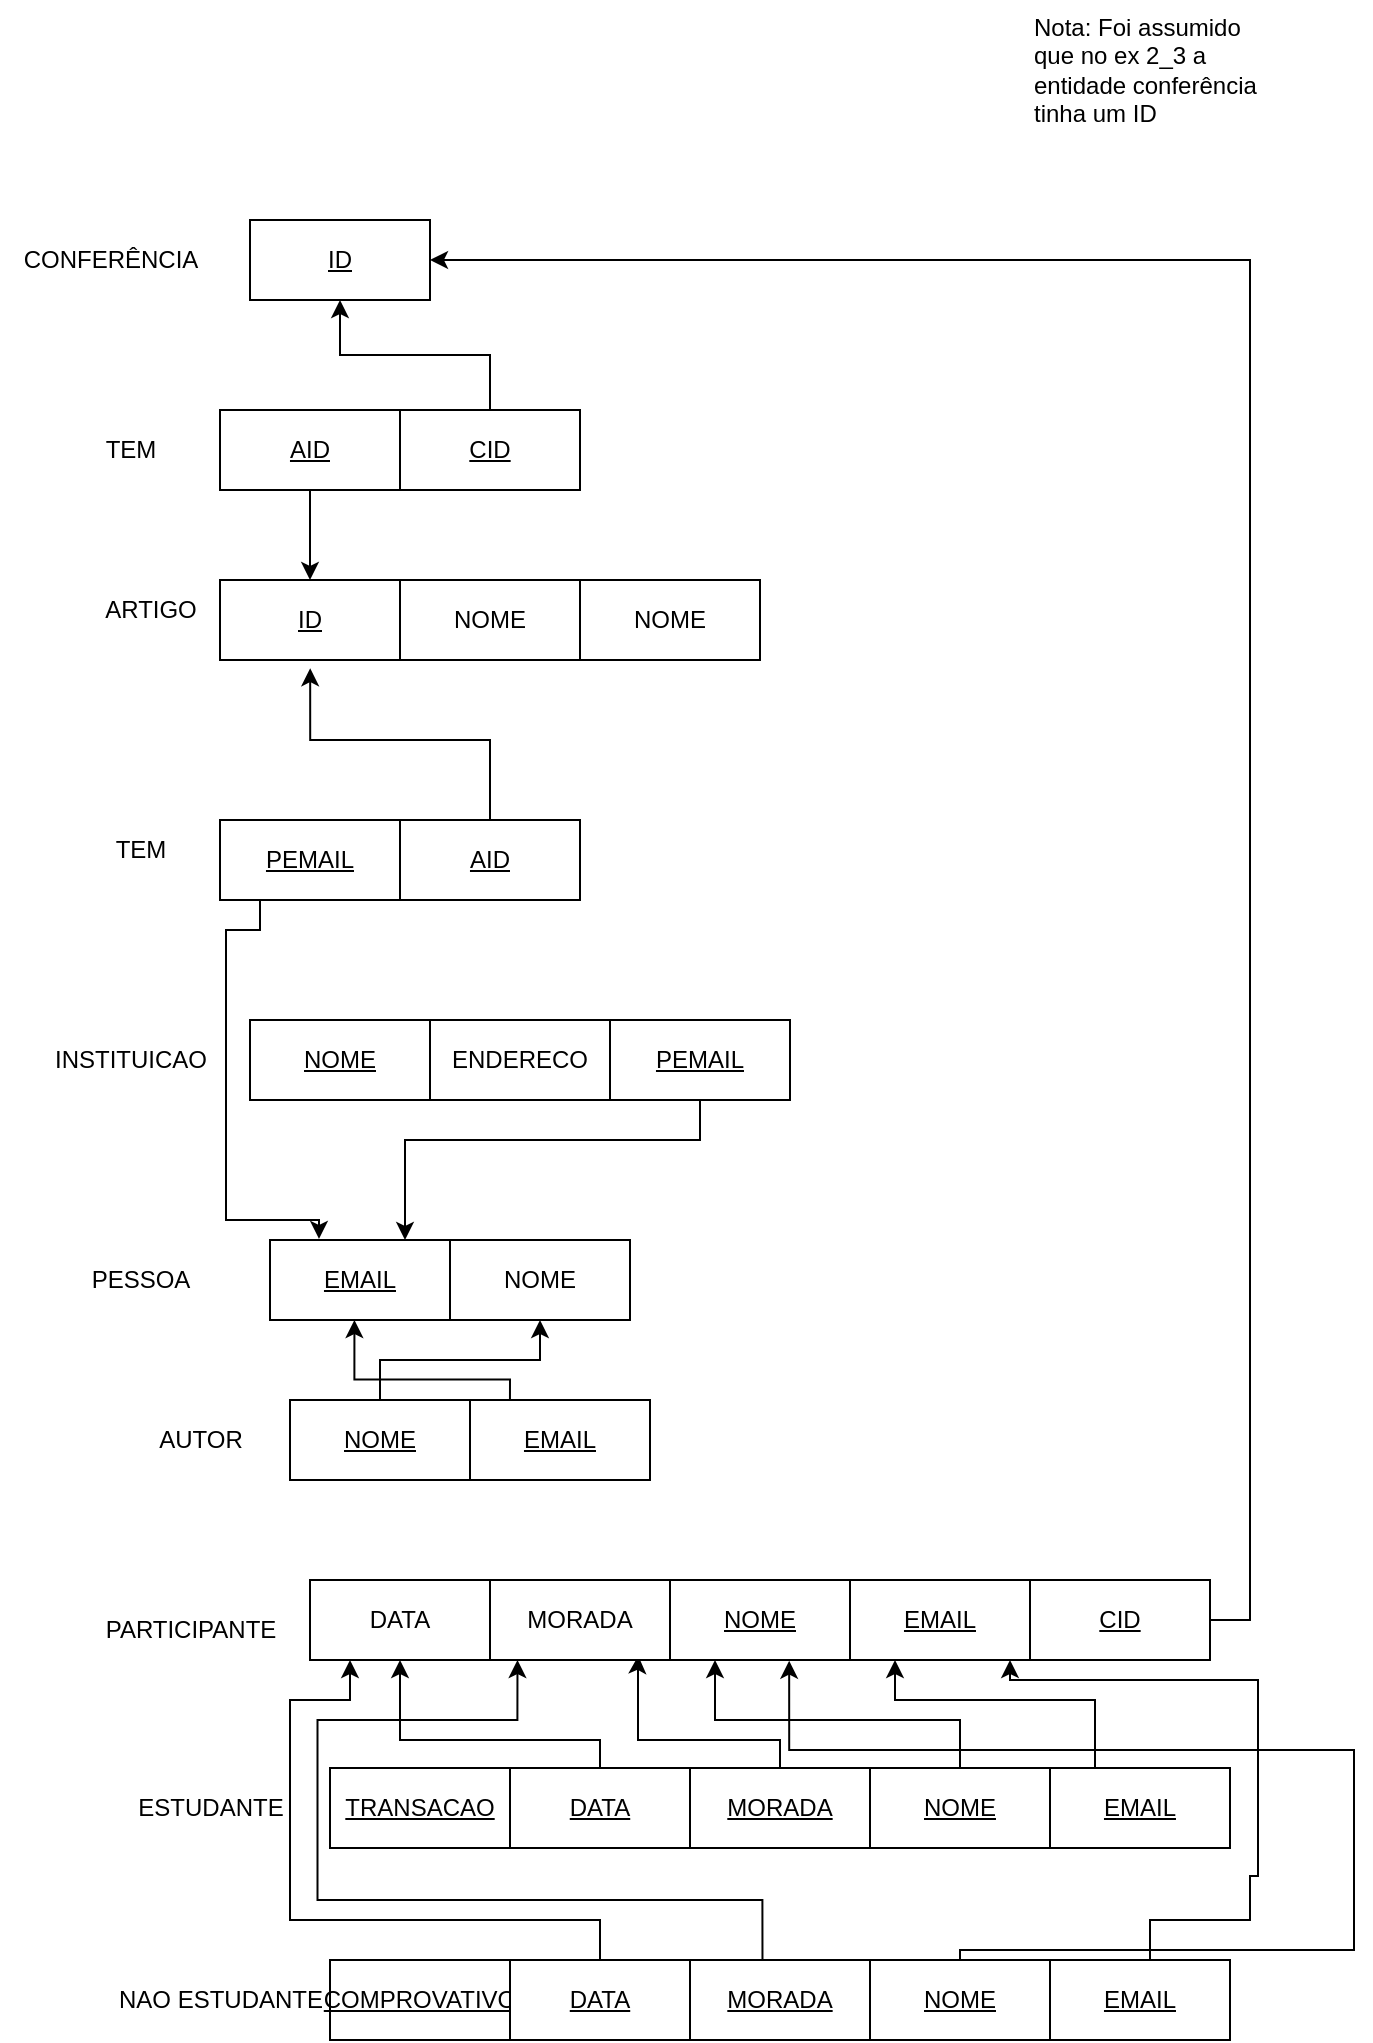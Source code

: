 <mxfile version="24.0.0" type="device">
  <diagram name="Page-1" id="-RID9Jmie92k1hYD2Okw">
    <mxGraphModel dx="1750" dy="1447" grid="1" gridSize="10" guides="1" tooltips="1" connect="1" arrows="1" fold="1" page="1" pageScale="1" pageWidth="583" pageHeight="827" math="0" shadow="0">
      <root>
        <mxCell id="0" />
        <mxCell id="1" parent="0" />
        <mxCell id="t7-kmwR76hMVSs-G2RQc-1" value="&lt;u&gt;COMPROVATIVO&lt;/u&gt;" style="rounded=0;whiteSpace=wrap;html=1;" vertex="1" parent="1">
          <mxGeometry x="90" y="510" width="90" height="40" as="geometry" />
        </mxCell>
        <mxCell id="t7-kmwR76hMVSs-G2RQc-125" style="edgeStyle=orthogonalEdgeStyle;rounded=0;orthogonalLoop=1;jettySize=auto;html=1;exitX=0.25;exitY=0;exitDx=0;exitDy=0;entryX=0;entryY=1;entryDx=0;entryDy=0;" edge="1" parent="1">
          <mxGeometry relative="1" as="geometry">
            <mxPoint x="306.24" y="510" as="sourcePoint" />
            <mxPoint x="183.74" y="360" as="targetPoint" />
            <Array as="points">
              <mxPoint x="306.74" y="480" />
              <mxPoint x="83.74" y="480" />
              <mxPoint x="83.74" y="390" />
              <mxPoint x="183.74" y="390" />
            </Array>
          </mxGeometry>
        </mxCell>
        <mxCell id="t7-kmwR76hMVSs-G2RQc-3" value="&lt;u&gt;MORADA&lt;/u&gt;" style="rounded=0;whiteSpace=wrap;html=1;" vertex="1" parent="1">
          <mxGeometry x="270" y="510" width="90" height="40" as="geometry" />
        </mxCell>
        <mxCell id="t7-kmwR76hMVSs-G2RQc-118" style="edgeStyle=orthogonalEdgeStyle;rounded=0;orthogonalLoop=1;jettySize=auto;html=1;" edge="1" parent="1" source="t7-kmwR76hMVSs-G2RQc-4">
          <mxGeometry relative="1" as="geometry">
            <mxPoint x="100" y="360" as="targetPoint" />
            <Array as="points">
              <mxPoint x="225" y="490" />
              <mxPoint x="70" y="490" />
              <mxPoint x="70" y="380" />
              <mxPoint x="100" y="380" />
            </Array>
          </mxGeometry>
        </mxCell>
        <mxCell id="t7-kmwR76hMVSs-G2RQc-4" value="&lt;u&gt;DATA&lt;/u&gt;" style="rounded=0;whiteSpace=wrap;html=1;" vertex="1" parent="1">
          <mxGeometry x="180" y="510" width="90" height="40" as="geometry" />
        </mxCell>
        <mxCell id="t7-kmwR76hMVSs-G2RQc-6" value="NAO ESTUDANTE" style="text;html=1;align=center;verticalAlign=middle;resizable=0;points=[];autosize=1;strokeColor=none;fillColor=none;" vertex="1" parent="1">
          <mxGeometry x="-25" y="515" width="120" height="30" as="geometry" />
        </mxCell>
        <mxCell id="t7-kmwR76hMVSs-G2RQc-7" value="&lt;u&gt;TRANSACAO&lt;/u&gt;" style="rounded=0;whiteSpace=wrap;html=1;" vertex="1" parent="1">
          <mxGeometry x="90" y="414" width="90" height="40" as="geometry" />
        </mxCell>
        <mxCell id="t7-kmwR76hMVSs-G2RQc-91" style="edgeStyle=orthogonalEdgeStyle;rounded=0;orthogonalLoop=1;jettySize=auto;html=1;entryX=0.824;entryY=0.948;entryDx=0;entryDy=0;exitX=0.5;exitY=0;exitDx=0;exitDy=0;entryPerimeter=0;" edge="1" parent="1" source="t7-kmwR76hMVSs-G2RQc-9" target="t7-kmwR76hMVSs-G2RQc-43">
          <mxGeometry relative="1" as="geometry">
            <mxPoint x="276.25" y="404" as="sourcePoint" />
            <mxPoint x="243.75" y="330" as="targetPoint" />
            <Array as="points">
              <mxPoint x="315" y="400" />
              <mxPoint x="244" y="400" />
              <mxPoint x="244" y="361" />
              <mxPoint x="244" y="361" />
            </Array>
          </mxGeometry>
        </mxCell>
        <mxCell id="t7-kmwR76hMVSs-G2RQc-9" value="&lt;u&gt;MORADA&lt;/u&gt;" style="rounded=0;whiteSpace=wrap;html=1;" vertex="1" parent="1">
          <mxGeometry x="270" y="414" width="90" height="40" as="geometry" />
        </mxCell>
        <mxCell id="t7-kmwR76hMVSs-G2RQc-80" style="edgeStyle=orthogonalEdgeStyle;rounded=0;orthogonalLoop=1;jettySize=auto;html=1;entryX=0.5;entryY=1;entryDx=0;entryDy=0;" edge="1" parent="1" source="t7-kmwR76hMVSs-G2RQc-10" target="t7-kmwR76hMVSs-G2RQc-42">
          <mxGeometry relative="1" as="geometry">
            <Array as="points">
              <mxPoint x="225" y="400" />
              <mxPoint x="125" y="400" />
            </Array>
          </mxGeometry>
        </mxCell>
        <mxCell id="t7-kmwR76hMVSs-G2RQc-10" value="&lt;u&gt;DATA&lt;/u&gt;" style="rounded=0;whiteSpace=wrap;html=1;" vertex="1" parent="1">
          <mxGeometry x="180" y="414" width="90" height="40" as="geometry" />
        </mxCell>
        <mxCell id="t7-kmwR76hMVSs-G2RQc-12" value="ESTUDANTE" style="text;html=1;align=center;verticalAlign=middle;resizable=0;points=[];autosize=1;strokeColor=none;fillColor=none;" vertex="1" parent="1">
          <mxGeometry x="-15" y="419" width="90" height="30" as="geometry" />
        </mxCell>
        <mxCell id="t7-kmwR76hMVSs-G2RQc-77" style="edgeStyle=orthogonalEdgeStyle;rounded=0;orthogonalLoop=1;jettySize=auto;html=1;entryX=0.5;entryY=1;entryDx=0;entryDy=0;" edge="1" parent="1" source="t7-kmwR76hMVSs-G2RQc-13" target="t7-kmwR76hMVSs-G2RQc-50">
          <mxGeometry relative="1" as="geometry" />
        </mxCell>
        <mxCell id="t7-kmwR76hMVSs-G2RQc-13" value="&lt;u&gt;NOME&lt;/u&gt;" style="rounded=0;whiteSpace=wrap;html=1;" vertex="1" parent="1">
          <mxGeometry x="70" y="230" width="90" height="40" as="geometry" />
        </mxCell>
        <mxCell id="t7-kmwR76hMVSs-G2RQc-17" value="AUTOR" style="text;html=1;align=center;verticalAlign=middle;resizable=0;points=[];autosize=1;strokeColor=none;fillColor=none;" vertex="1" parent="1">
          <mxGeometry x="-5" y="235" width="60" height="30" as="geometry" />
        </mxCell>
        <mxCell id="t7-kmwR76hMVSs-G2RQc-18" value="TEM" style="text;html=1;align=center;verticalAlign=middle;resizable=0;points=[];autosize=1;strokeColor=none;fillColor=none;" vertex="1" parent="1">
          <mxGeometry x="-30" y="-60" width="50" height="30" as="geometry" />
        </mxCell>
        <mxCell id="t7-kmwR76hMVSs-G2RQc-110" style="edgeStyle=orthogonalEdgeStyle;rounded=0;orthogonalLoop=1;jettySize=auto;html=1;entryX=0.272;entryY=-0.014;entryDx=0;entryDy=0;exitX=0.25;exitY=1;exitDx=0;exitDy=0;entryPerimeter=0;" edge="1" parent="1" target="t7-kmwR76hMVSs-G2RQc-55">
          <mxGeometry relative="1" as="geometry">
            <mxPoint x="80" y="145" as="targetPoint" />
            <mxPoint x="55" y="-25" as="sourcePoint" />
            <Array as="points">
              <mxPoint x="55" y="-5" />
              <mxPoint x="38" y="-5" />
              <mxPoint x="38" y="140" />
              <mxPoint x="85" y="140" />
            </Array>
          </mxGeometry>
        </mxCell>
        <mxCell id="t7-kmwR76hMVSs-G2RQc-19" value="&lt;u&gt;PEMAIL&lt;/u&gt;" style="rounded=0;whiteSpace=wrap;html=1;" vertex="1" parent="1">
          <mxGeometry x="35" y="-60" width="90" height="40" as="geometry" />
        </mxCell>
        <mxCell id="t7-kmwR76hMVSs-G2RQc-20" value="&lt;u&gt;AID&lt;/u&gt;" style="rounded=0;whiteSpace=wrap;html=1;" vertex="1" parent="1">
          <mxGeometry x="125" y="-60" width="90" height="40" as="geometry" />
        </mxCell>
        <mxCell id="t7-kmwR76hMVSs-G2RQc-23" value="INSTITUICAO" style="text;html=1;align=center;verticalAlign=middle;resizable=0;points=[];autosize=1;strokeColor=none;fillColor=none;" vertex="1" parent="1">
          <mxGeometry x="-55" y="45" width="90" height="30" as="geometry" />
        </mxCell>
        <mxCell id="t7-kmwR76hMVSs-G2RQc-24" value="&lt;u&gt;NOME&lt;/u&gt;" style="rounded=0;whiteSpace=wrap;html=1;" vertex="1" parent="1">
          <mxGeometry x="50" y="40" width="90" height="40" as="geometry" />
        </mxCell>
        <mxCell id="t7-kmwR76hMVSs-G2RQc-25" value="ENDERECO" style="rounded=0;whiteSpace=wrap;html=1;" vertex="1" parent="1">
          <mxGeometry x="140" y="40" width="90" height="40" as="geometry" />
        </mxCell>
        <mxCell id="t7-kmwR76hMVSs-G2RQc-26" value="ARTIGO" style="text;html=1;align=center;verticalAlign=middle;resizable=0;points=[];autosize=1;strokeColor=none;fillColor=none;" vertex="1" parent="1">
          <mxGeometry x="-35" y="-180" width="70" height="30" as="geometry" />
        </mxCell>
        <mxCell id="t7-kmwR76hMVSs-G2RQc-27" value="NOME" style="rounded=0;whiteSpace=wrap;html=1;" vertex="1" parent="1">
          <mxGeometry x="125" y="-180" width="90" height="40" as="geometry" />
        </mxCell>
        <mxCell id="t7-kmwR76hMVSs-G2RQc-28" value="&lt;u&gt;ID&lt;/u&gt;" style="rounded=0;whiteSpace=wrap;html=1;" vertex="1" parent="1">
          <mxGeometry x="35" y="-180" width="90" height="40" as="geometry" />
        </mxCell>
        <mxCell id="t7-kmwR76hMVSs-G2RQc-29" value="CONFERÊNCIA" style="text;html=1;align=center;verticalAlign=middle;resizable=0;points=[];autosize=1;strokeColor=none;fillColor=none;" vertex="1" parent="1">
          <mxGeometry x="-75" y="-355" width="110" height="30" as="geometry" />
        </mxCell>
        <mxCell id="t7-kmwR76hMVSs-G2RQc-30" value="&lt;u&gt;ID&lt;/u&gt;" style="rounded=0;whiteSpace=wrap;html=1;" vertex="1" parent="1">
          <mxGeometry x="50" y="-360" width="90" height="40" as="geometry" />
        </mxCell>
        <mxCell id="t7-kmwR76hMVSs-G2RQc-111" style="edgeStyle=orthogonalEdgeStyle;rounded=0;orthogonalLoop=1;jettySize=auto;html=1;entryX=0.75;entryY=0;entryDx=0;entryDy=0;" edge="1" parent="1" source="t7-kmwR76hMVSs-G2RQc-39" target="t7-kmwR76hMVSs-G2RQc-55">
          <mxGeometry relative="1" as="geometry">
            <Array as="points">
              <mxPoint x="275" y="100" />
              <mxPoint x="128" y="100" />
            </Array>
          </mxGeometry>
        </mxCell>
        <mxCell id="t7-kmwR76hMVSs-G2RQc-39" value="&lt;u&gt;PEMAIL&lt;/u&gt;" style="rounded=0;whiteSpace=wrap;html=1;" vertex="1" parent="1">
          <mxGeometry x="230" y="40" width="90" height="40" as="geometry" />
        </mxCell>
        <mxCell id="t7-kmwR76hMVSs-G2RQc-41" value="PARTICIPANTE" style="text;html=1;align=center;verticalAlign=middle;resizable=0;points=[];autosize=1;strokeColor=none;fillColor=none;" vertex="1" parent="1">
          <mxGeometry x="-35" y="330" width="110" height="30" as="geometry" />
        </mxCell>
        <mxCell id="t7-kmwR76hMVSs-G2RQc-42" value="DATA" style="rounded=0;whiteSpace=wrap;html=1;" vertex="1" parent="1">
          <mxGeometry x="80" y="320" width="90" height="40" as="geometry" />
        </mxCell>
        <mxCell id="t7-kmwR76hMVSs-G2RQc-43" value="MORADA" style="rounded=0;whiteSpace=wrap;html=1;" vertex="1" parent="1">
          <mxGeometry x="170" y="320" width="90" height="40" as="geometry" />
        </mxCell>
        <mxCell id="t7-kmwR76hMVSs-G2RQc-49" value="PESSOA" style="text;html=1;align=center;verticalAlign=middle;resizable=0;points=[];autosize=1;strokeColor=none;fillColor=none;" vertex="1" parent="1">
          <mxGeometry x="-40" y="155" width="70" height="30" as="geometry" />
        </mxCell>
        <mxCell id="t7-kmwR76hMVSs-G2RQc-50" value="NOME" style="rounded=0;whiteSpace=wrap;html=1;" vertex="1" parent="1">
          <mxGeometry x="150" y="150" width="90" height="40" as="geometry" />
        </mxCell>
        <mxCell id="t7-kmwR76hMVSs-G2RQc-55" value="&lt;u&gt;EMAIL&lt;/u&gt;" style="rounded=0;whiteSpace=wrap;html=1;" vertex="1" parent="1">
          <mxGeometry x="60" y="150" width="90" height="40" as="geometry" />
        </mxCell>
        <mxCell id="t7-kmwR76hMVSs-G2RQc-67" value="&lt;u&gt;NOME&lt;/u&gt;" style="rounded=0;whiteSpace=wrap;html=1;" vertex="1" parent="1">
          <mxGeometry x="260" y="320" width="90" height="40" as="geometry" />
        </mxCell>
        <mxCell id="t7-kmwR76hMVSs-G2RQc-68" value="&lt;u&gt;EMAIL&lt;/u&gt;" style="rounded=0;whiteSpace=wrap;html=1;" vertex="1" parent="1">
          <mxGeometry x="450" y="414" width="90" height="40" as="geometry" />
        </mxCell>
        <mxCell id="t7-kmwR76hMVSs-G2RQc-87" style="edgeStyle=orthogonalEdgeStyle;rounded=0;orthogonalLoop=1;jettySize=auto;html=1;entryX=0.25;entryY=1;entryDx=0;entryDy=0;exitX=0.5;exitY=0;exitDx=0;exitDy=0;" edge="1" parent="1" source="t7-kmwR76hMVSs-G2RQc-69" target="t7-kmwR76hMVSs-G2RQc-67">
          <mxGeometry relative="1" as="geometry">
            <mxPoint x="360" y="404.023" as="sourcePoint" />
            <mxPoint x="282.5" y="330" as="targetPoint" />
            <Array as="points">
              <mxPoint x="405" y="390" />
              <mxPoint x="283" y="390" />
            </Array>
          </mxGeometry>
        </mxCell>
        <mxCell id="t7-kmwR76hMVSs-G2RQc-69" value="&lt;u&gt;NOME&lt;/u&gt;" style="rounded=0;whiteSpace=wrap;html=1;" vertex="1" parent="1">
          <mxGeometry x="360" y="414" width="90" height="40" as="geometry" />
        </mxCell>
        <mxCell id="t7-kmwR76hMVSs-G2RQc-90" style="edgeStyle=orthogonalEdgeStyle;rounded=0;orthogonalLoop=1;jettySize=auto;html=1;exitX=0.5;exitY=0;exitDx=0;exitDy=0;entryX=0.662;entryY=1.009;entryDx=0;entryDy=0;entryPerimeter=0;" edge="1" parent="1" target="t7-kmwR76hMVSs-G2RQc-67">
          <mxGeometry relative="1" as="geometry">
            <mxPoint x="320" y="365" as="targetPoint" />
            <mxPoint x="405" y="515" as="sourcePoint" />
            <Array as="points">
              <mxPoint x="405" y="505" />
              <mxPoint x="602" y="505" />
              <mxPoint x="602" y="405" />
              <mxPoint x="320" y="405" />
            </Array>
          </mxGeometry>
        </mxCell>
        <mxCell id="t7-kmwR76hMVSs-G2RQc-70" value="&lt;u&gt;NOME&lt;/u&gt;" style="rounded=0;whiteSpace=wrap;html=1;" vertex="1" parent="1">
          <mxGeometry x="360" y="510" width="90" height="40" as="geometry" />
        </mxCell>
        <mxCell id="t7-kmwR76hMVSs-G2RQc-76" style="edgeStyle=orthogonalEdgeStyle;rounded=0;orthogonalLoop=1;jettySize=auto;html=1;exitX=0.5;exitY=0;exitDx=0;exitDy=0;entryX=0.789;entryY=1.005;entryDx=0;entryDy=0;entryPerimeter=0;" edge="1" parent="1">
          <mxGeometry relative="1" as="geometry">
            <mxPoint x="179.95" y="239.8" as="sourcePoint" />
            <mxPoint x="102.21" y="190.0" as="targetPoint" />
            <Array as="points">
              <mxPoint x="180.2" y="219.8" />
              <mxPoint x="102.2" y="219.8" />
            </Array>
          </mxGeometry>
        </mxCell>
        <mxCell id="t7-kmwR76hMVSs-G2RQc-71" value="&lt;u&gt;EMAIL&lt;/u&gt;" style="rounded=0;whiteSpace=wrap;html=1;" vertex="1" parent="1">
          <mxGeometry x="160" y="230" width="90" height="40" as="geometry" />
        </mxCell>
        <mxCell id="t7-kmwR76hMVSs-G2RQc-72" value="&lt;u&gt;EMAIL&lt;/u&gt;" style="rounded=0;whiteSpace=wrap;html=1;" vertex="1" parent="1">
          <mxGeometry x="350" y="320" width="90" height="40" as="geometry" />
        </mxCell>
        <mxCell id="t7-kmwR76hMVSs-G2RQc-73" value="&lt;u&gt;EMAIL&lt;/u&gt;" style="rounded=0;whiteSpace=wrap;html=1;" vertex="1" parent="1">
          <mxGeometry x="450" y="510" width="90" height="40" as="geometry" />
        </mxCell>
        <mxCell id="t7-kmwR76hMVSs-G2RQc-86" style="edgeStyle=orthogonalEdgeStyle;rounded=0;orthogonalLoop=1;jettySize=auto;html=1;entryX=0.25;entryY=1;entryDx=0;entryDy=0;exitX=0.25;exitY=0;exitDx=0;exitDy=0;" edge="1" parent="1" source="t7-kmwR76hMVSs-G2RQc-68" target="t7-kmwR76hMVSs-G2RQc-72">
          <mxGeometry relative="1" as="geometry">
            <mxPoint x="459.35" y="402.663" as="sourcePoint" />
            <mxPoint x="430.0" y="330.0" as="targetPoint" />
            <Array as="points">
              <mxPoint x="473" y="380" />
              <mxPoint x="373" y="380" />
            </Array>
          </mxGeometry>
        </mxCell>
        <mxCell id="t7-kmwR76hMVSs-G2RQc-89" style="edgeStyle=orthogonalEdgeStyle;rounded=0;orthogonalLoop=1;jettySize=auto;html=1;exitX=0.75;exitY=0;exitDx=0;exitDy=0;" edge="1" parent="1" source="t7-kmwR76hMVSs-G2RQc-73" target="t7-kmwR76hMVSs-G2RQc-72">
          <mxGeometry relative="1" as="geometry">
            <mxPoint x="614.96" y="507.8" as="sourcePoint" />
            <mxPoint x="410" y="380" as="targetPoint" />
            <Array as="points">
              <mxPoint x="500" y="510" />
              <mxPoint x="500" y="490" />
              <mxPoint x="550" y="490" />
              <mxPoint x="550" y="468" />
              <mxPoint x="554" y="468" />
              <mxPoint x="554" y="370" />
              <mxPoint x="430" y="370" />
            </Array>
          </mxGeometry>
        </mxCell>
        <mxCell id="t7-kmwR76hMVSs-G2RQc-94" style="edgeStyle=orthogonalEdgeStyle;rounded=0;orthogonalLoop=1;jettySize=auto;html=1;entryX=0.501;entryY=1.103;entryDx=0;entryDy=0;entryPerimeter=0;" edge="1" parent="1" source="t7-kmwR76hMVSs-G2RQc-20" target="t7-kmwR76hMVSs-G2RQc-28">
          <mxGeometry relative="1" as="geometry" />
        </mxCell>
        <mxCell id="t7-kmwR76hMVSs-G2RQc-96" value="NOME" style="rounded=0;whiteSpace=wrap;html=1;" vertex="1" parent="1">
          <mxGeometry x="215" y="-180" width="90" height="40" as="geometry" />
        </mxCell>
        <mxCell id="t7-kmwR76hMVSs-G2RQc-108" style="edgeStyle=orthogonalEdgeStyle;rounded=0;orthogonalLoop=1;jettySize=auto;html=1;entryX=1;entryY=0.5;entryDx=0;entryDy=0;exitX=1;exitY=0.5;exitDx=0;exitDy=0;" edge="1" parent="1" source="t7-kmwR76hMVSs-G2RQc-98" target="t7-kmwR76hMVSs-G2RQc-30">
          <mxGeometry relative="1" as="geometry">
            <mxPoint x="410" y="-300" as="targetPoint" />
            <mxPoint x="635" y="285.0" as="sourcePoint" />
          </mxGeometry>
        </mxCell>
        <mxCell id="t7-kmwR76hMVSs-G2RQc-98" value="&lt;u&gt;CID&lt;/u&gt;" style="rounded=0;whiteSpace=wrap;html=1;" vertex="1" parent="1">
          <mxGeometry x="440" y="320" width="90" height="40" as="geometry" />
        </mxCell>
        <mxCell id="t7-kmwR76hMVSs-G2RQc-101" value="TEM" style="text;html=1;align=center;verticalAlign=middle;resizable=0;points=[];autosize=1;strokeColor=none;fillColor=none;" vertex="1" parent="1">
          <mxGeometry x="-35" y="-260" width="50" height="30" as="geometry" />
        </mxCell>
        <mxCell id="t7-kmwR76hMVSs-G2RQc-117" style="edgeStyle=orthogonalEdgeStyle;rounded=0;orthogonalLoop=1;jettySize=auto;html=1;entryX=0.5;entryY=0;entryDx=0;entryDy=0;" edge="1" parent="1" source="t7-kmwR76hMVSs-G2RQc-102" target="t7-kmwR76hMVSs-G2RQc-28">
          <mxGeometry relative="1" as="geometry" />
        </mxCell>
        <mxCell id="t7-kmwR76hMVSs-G2RQc-102" value="&lt;u&gt;AID&lt;/u&gt;" style="rounded=0;whiteSpace=wrap;html=1;" vertex="1" parent="1">
          <mxGeometry x="35" y="-265" width="90" height="40" as="geometry" />
        </mxCell>
        <mxCell id="t7-kmwR76hMVSs-G2RQc-106" style="edgeStyle=orthogonalEdgeStyle;rounded=0;orthogonalLoop=1;jettySize=auto;html=1;entryX=0.5;entryY=1;entryDx=0;entryDy=0;" edge="1" parent="1" source="t7-kmwR76hMVSs-G2RQc-104" target="t7-kmwR76hMVSs-G2RQc-30">
          <mxGeometry relative="1" as="geometry" />
        </mxCell>
        <mxCell id="t7-kmwR76hMVSs-G2RQc-104" value="&lt;u&gt;CID&lt;/u&gt;" style="rounded=0;whiteSpace=wrap;html=1;" vertex="1" parent="1">
          <mxGeometry x="125" y="-265" width="90" height="40" as="geometry" />
        </mxCell>
        <mxCell id="t7-kmwR76hMVSs-G2RQc-109" value="Nota: Foi assumido que no ex 2_3 a entidade conferência tinha um ID" style="text;whiteSpace=wrap;html=1;" vertex="1" parent="1">
          <mxGeometry x="440" y="-470" width="120" height="40" as="geometry" />
        </mxCell>
      </root>
    </mxGraphModel>
  </diagram>
</mxfile>

